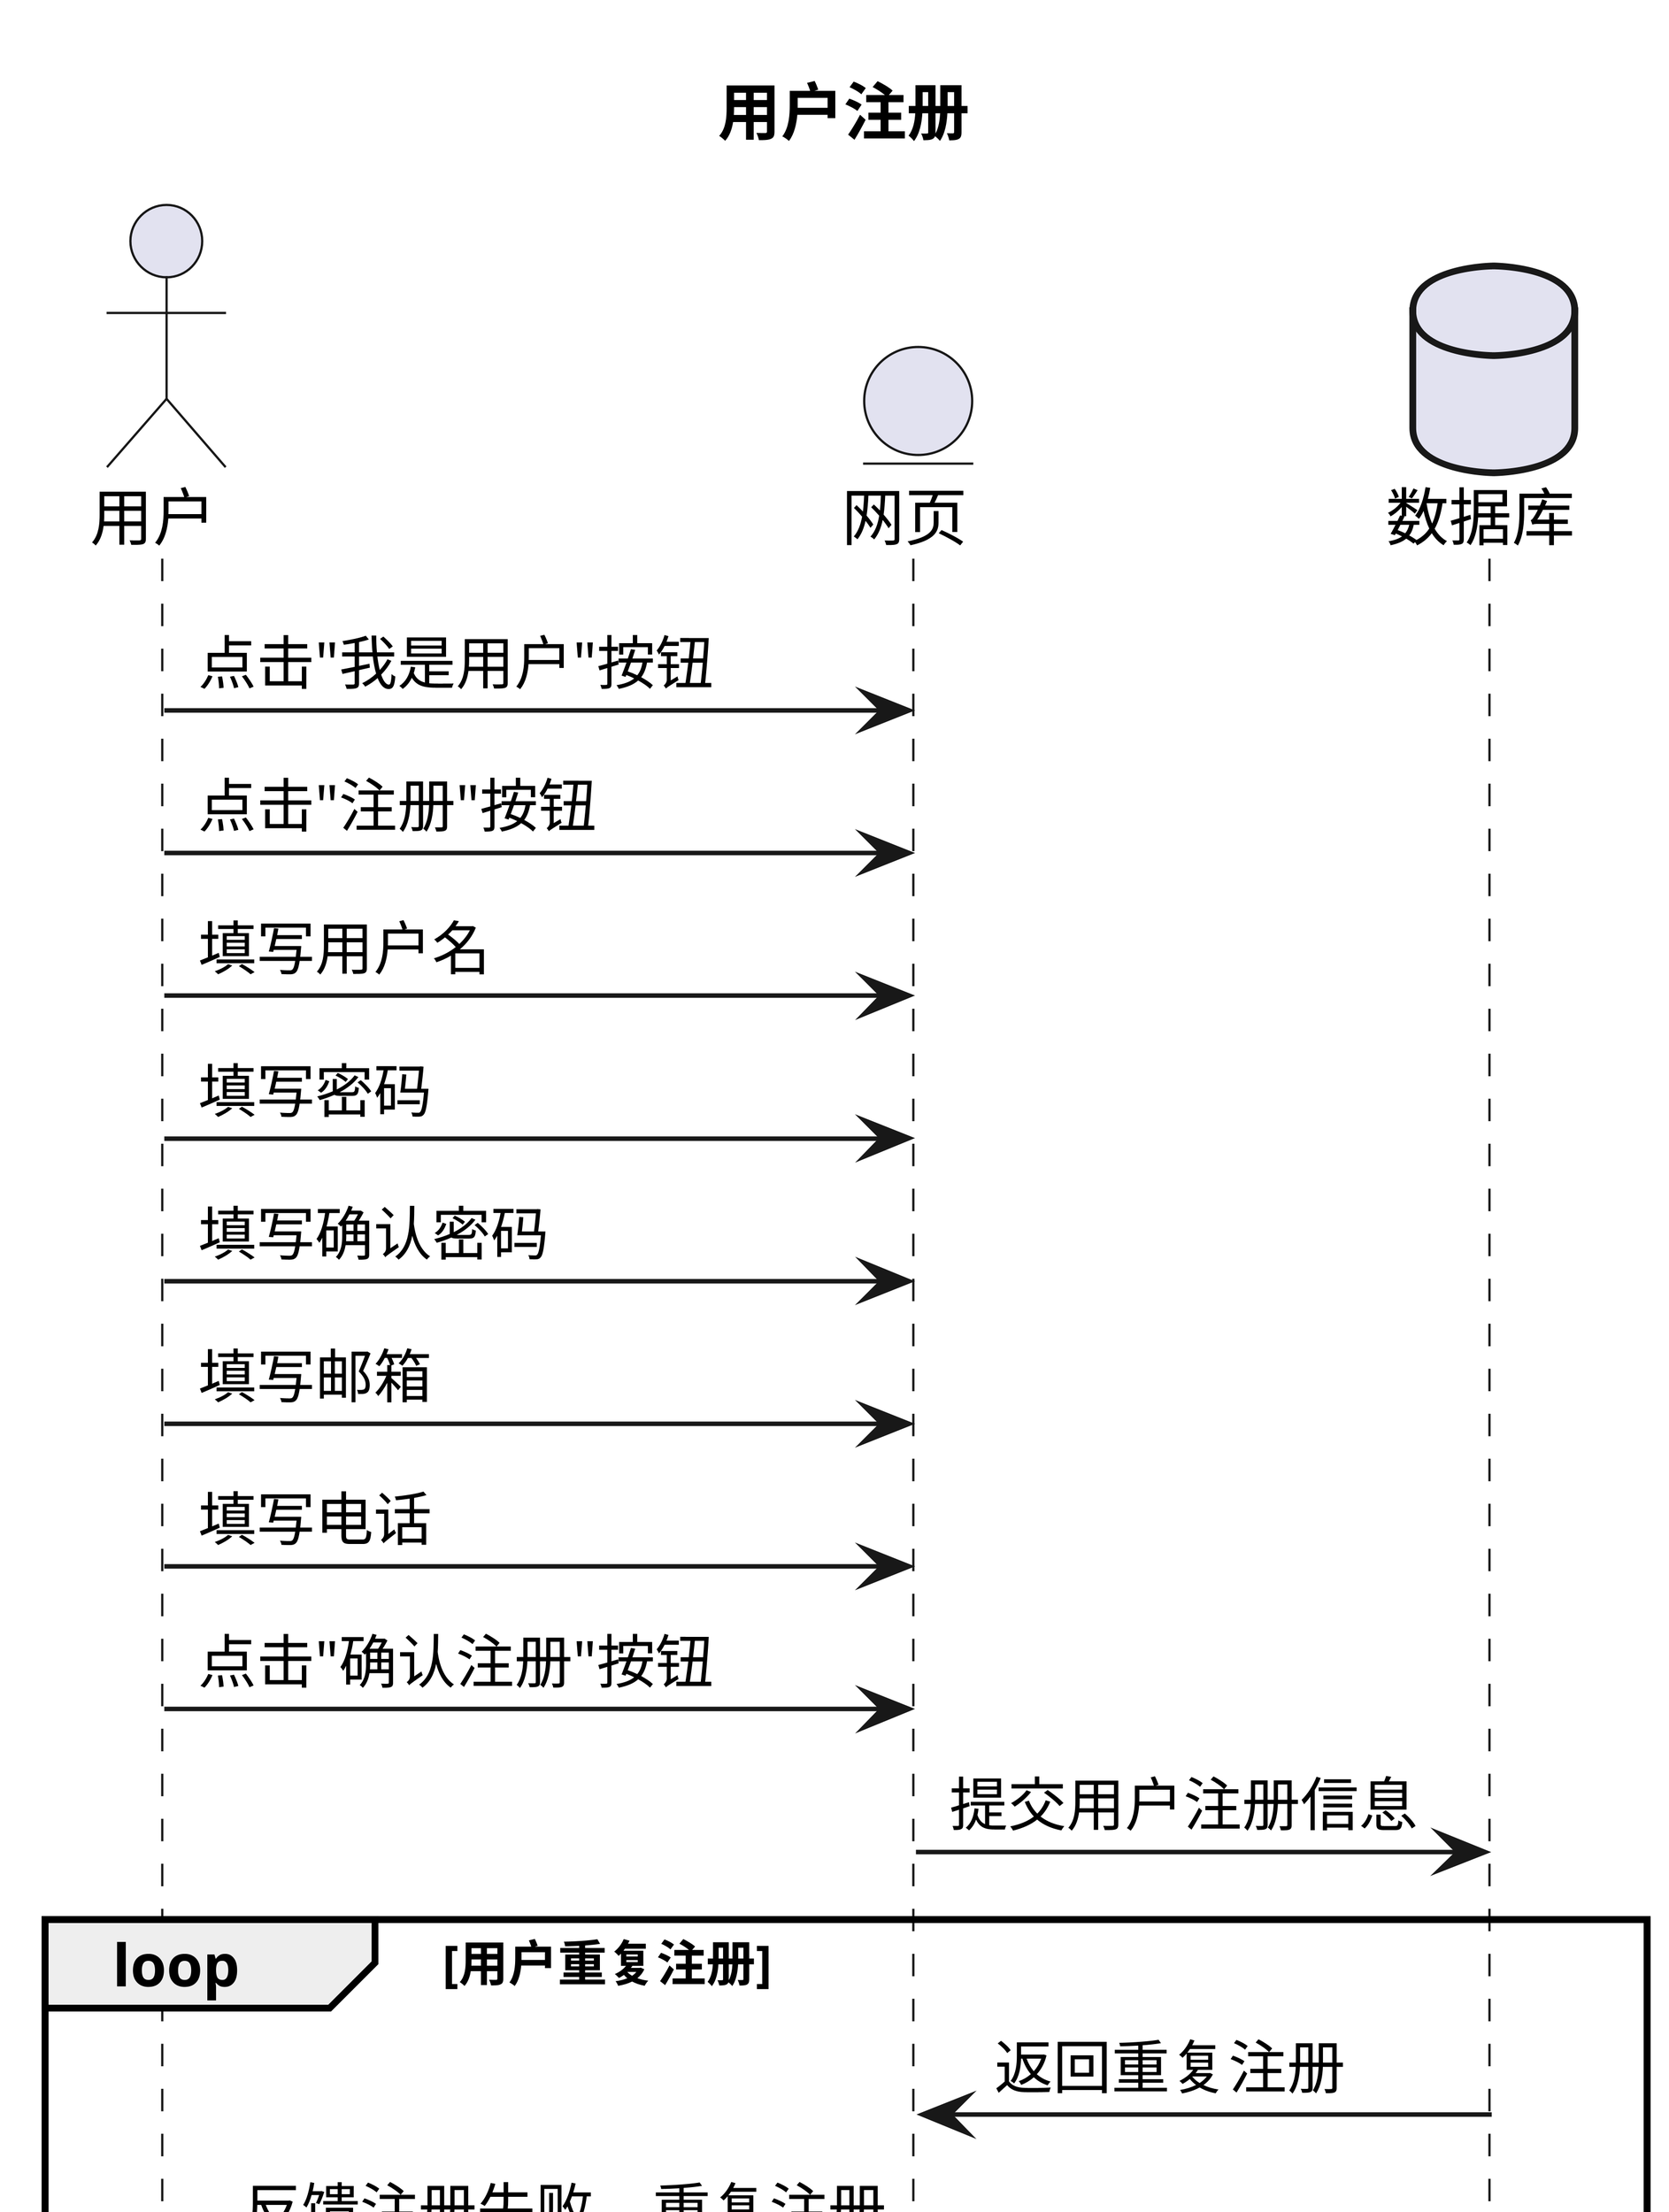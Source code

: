 @startuml 用户注册
title 用户注册
skinparam dpi 800

actor 用户
entity 网页
database 数据库

用户 -> 网页 : 点击"我是用户"按钮
用户 -> 网页 : 点击"注册"按钮
用户 -> 网页 : 填写用户名
用户 -> 网页 : 填写密码
用户 -> 网页 : 填写确认密码
用户 -> 网页 : 填写邮箱
用户 -> 网页 : 填写电话
用户 -> 网页 : 点击"确认注册"按钮
网页 -> 数据库 : 提交用户注册信息
loop 用户重复注册
    数据库 -> 网页 : 返回重复注册
    网页 -> 用户 : 反馈注册失败，重复注册
    用户 -> 网页 : 填写用户名
    用户 -> 网页 : 填写密码
    用户 -> 网页 : 填写确认密码
    用户 -> 网页 : 填写邮箱
    用户 -> 网页 : 填写电话
    用户 -> 网页 : 点击"确认注册"按钮
    网页 -> 数据库 : 提交用户注册信息
end
数据库 <- 数据库 : 添加用户信息
数据库 -> 网页 : 返回未重复注册
网页 -> 用户 : 反馈注册成功，请登录

@enduml